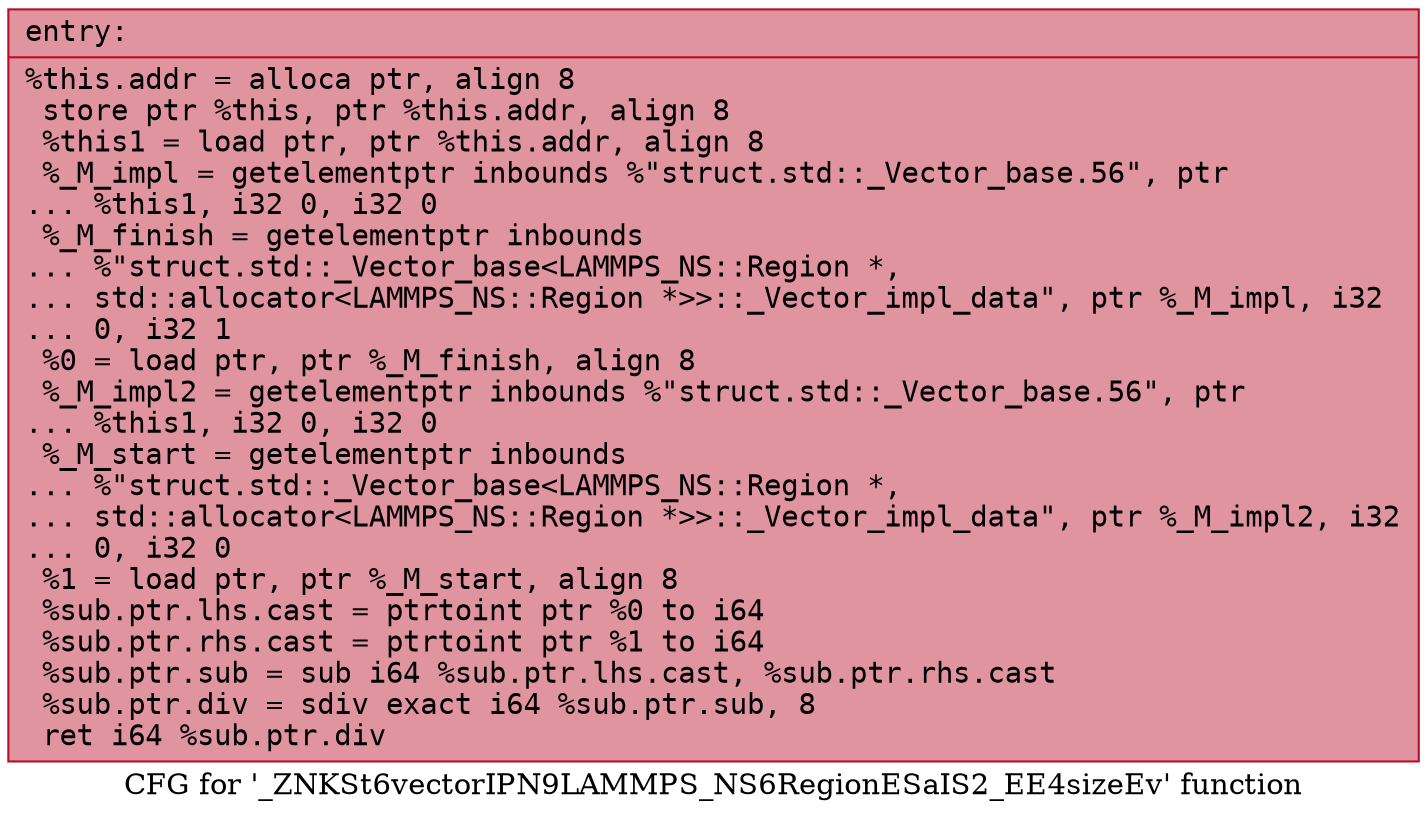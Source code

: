 digraph "CFG for '_ZNKSt6vectorIPN9LAMMPS_NS6RegionESaIS2_EE4sizeEv' function" {
	label="CFG for '_ZNKSt6vectorIPN9LAMMPS_NS6RegionESaIS2_EE4sizeEv' function";

	Node0x55bdf812d160 [shape=record,color="#b70d28ff", style=filled, fillcolor="#b70d2870" fontname="Courier",label="{entry:\l|  %this.addr = alloca ptr, align 8\l  store ptr %this, ptr %this.addr, align 8\l  %this1 = load ptr, ptr %this.addr, align 8\l  %_M_impl = getelementptr inbounds %\"struct.std::_Vector_base.56\", ptr\l... %this1, i32 0, i32 0\l  %_M_finish = getelementptr inbounds\l... %\"struct.std::_Vector_base\<LAMMPS_NS::Region *,\l... std::allocator\<LAMMPS_NS::Region *\>\>::_Vector_impl_data\", ptr %_M_impl, i32\l... 0, i32 1\l  %0 = load ptr, ptr %_M_finish, align 8\l  %_M_impl2 = getelementptr inbounds %\"struct.std::_Vector_base.56\", ptr\l... %this1, i32 0, i32 0\l  %_M_start = getelementptr inbounds\l... %\"struct.std::_Vector_base\<LAMMPS_NS::Region *,\l... std::allocator\<LAMMPS_NS::Region *\>\>::_Vector_impl_data\", ptr %_M_impl2, i32\l... 0, i32 0\l  %1 = load ptr, ptr %_M_start, align 8\l  %sub.ptr.lhs.cast = ptrtoint ptr %0 to i64\l  %sub.ptr.rhs.cast = ptrtoint ptr %1 to i64\l  %sub.ptr.sub = sub i64 %sub.ptr.lhs.cast, %sub.ptr.rhs.cast\l  %sub.ptr.div = sdiv exact i64 %sub.ptr.sub, 8\l  ret i64 %sub.ptr.div\l}"];
}
